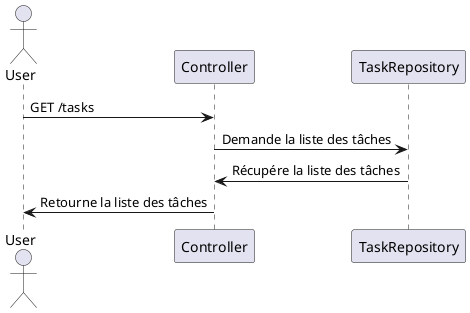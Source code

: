 @startuml

actor User
participant Controller
participant TaskRepository

User -> Controller : GET /tasks
Controller -> TaskRepository : Demande la liste des tâches
TaskRepository -> Controller : Récupére la liste des tâches
Controller -> User : Retourne la liste des tâches

@enduml
